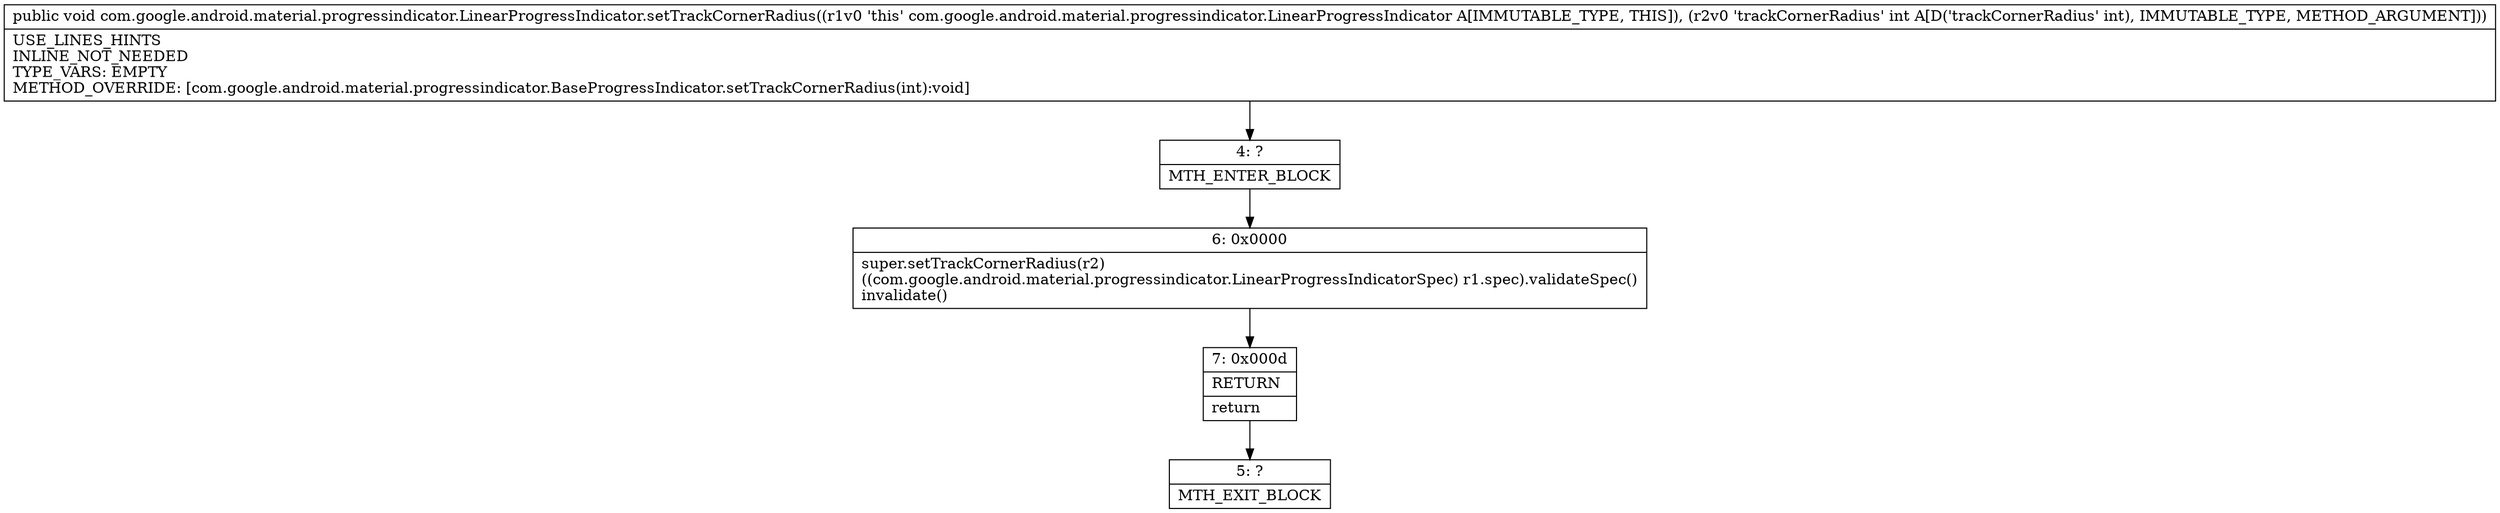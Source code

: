 digraph "CFG forcom.google.android.material.progressindicator.LinearProgressIndicator.setTrackCornerRadius(I)V" {
Node_4 [shape=record,label="{4\:\ ?|MTH_ENTER_BLOCK\l}"];
Node_6 [shape=record,label="{6\:\ 0x0000|super.setTrackCornerRadius(r2)\l((com.google.android.material.progressindicator.LinearProgressIndicatorSpec) r1.spec).validateSpec()\linvalidate()\l}"];
Node_7 [shape=record,label="{7\:\ 0x000d|RETURN\l|return\l}"];
Node_5 [shape=record,label="{5\:\ ?|MTH_EXIT_BLOCK\l}"];
MethodNode[shape=record,label="{public void com.google.android.material.progressindicator.LinearProgressIndicator.setTrackCornerRadius((r1v0 'this' com.google.android.material.progressindicator.LinearProgressIndicator A[IMMUTABLE_TYPE, THIS]), (r2v0 'trackCornerRadius' int A[D('trackCornerRadius' int), IMMUTABLE_TYPE, METHOD_ARGUMENT]))  | USE_LINES_HINTS\lINLINE_NOT_NEEDED\lTYPE_VARS: EMPTY\lMETHOD_OVERRIDE: [com.google.android.material.progressindicator.BaseProgressIndicator.setTrackCornerRadius(int):void]\l}"];
MethodNode -> Node_4;Node_4 -> Node_6;
Node_6 -> Node_7;
Node_7 -> Node_5;
}

